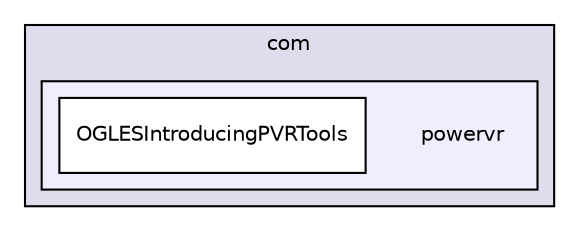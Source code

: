 digraph "PVR/SDK_3.4/Examples/Beginner/05_IntroducingPVRTools/OGLES/Build/Android/src/com/powervr" {
  compound=true
  node [ fontsize="10", fontname="Helvetica"];
  edge [ labelfontsize="10", labelfontname="Helvetica"];
  subgraph clusterdir_507efcf4e12a0b9f3af6cc5bd3d9e811 {
    graph [ bgcolor="#ddddee", pencolor="black", label="com" fontname="Helvetica", fontsize="10", URL="dir_507efcf4e12a0b9f3af6cc5bd3d9e811.html"]
  subgraph clusterdir_1bbcb7365fde8aa472ace8a292a461c8 {
    graph [ bgcolor="#eeeeff", pencolor="black", label="" URL="dir_1bbcb7365fde8aa472ace8a292a461c8.html"];
    dir_1bbcb7365fde8aa472ace8a292a461c8 [shape=plaintext label="powervr"];
    dir_1f9815a1ff17857c06175f53bda0ed2d [shape=box label="OGLESIntroducingPVRTools" color="black" fillcolor="white" style="filled" URL="dir_1f9815a1ff17857c06175f53bda0ed2d.html"];
  }
  }
}
